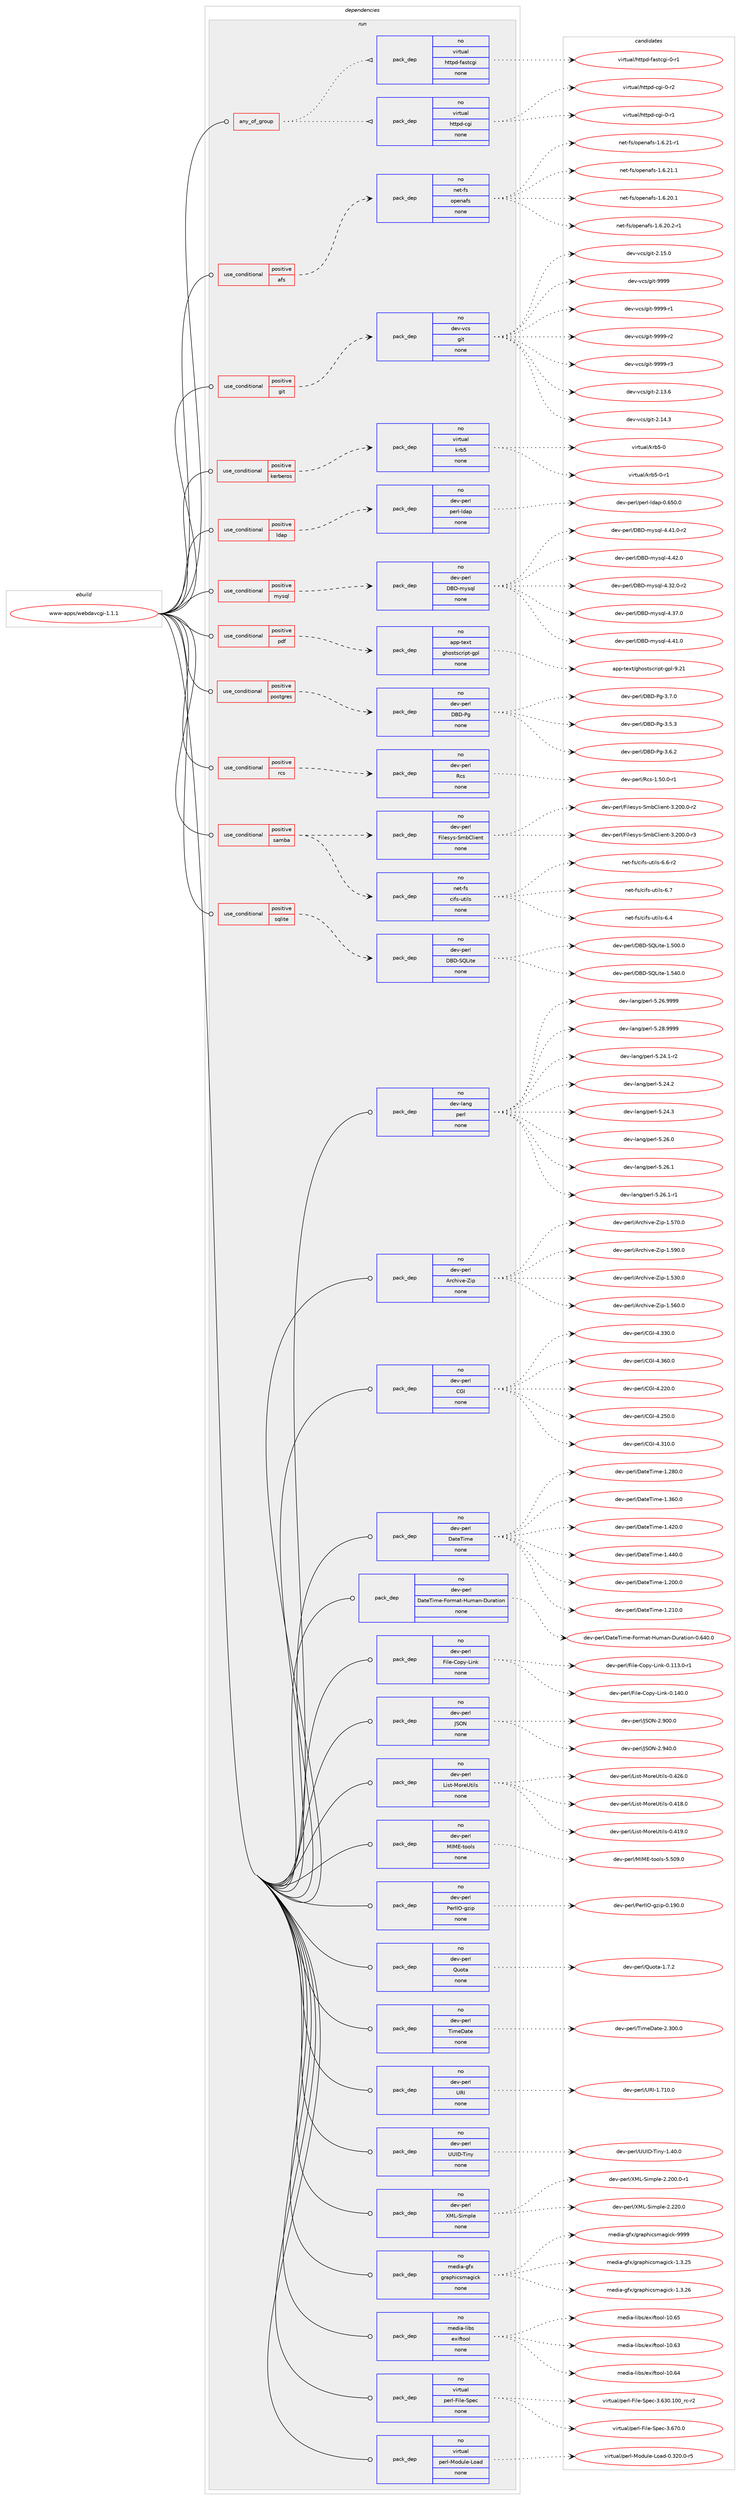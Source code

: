 digraph prolog {

# *************
# Graph options
# *************

newrank=true;
concentrate=true;
compound=true;
graph [rankdir=LR,fontname=Helvetica,fontsize=10,ranksep=1.5];#, ranksep=2.5, nodesep=0.2];
edge  [arrowhead=vee];
node  [fontname=Helvetica,fontsize=10];

# **********
# The ebuild
# **********

subgraph cluster_leftcol {
color=gray;
rank=same;
label=<<i>ebuild</i>>;
id [label="www-apps/webdavcgi-1.1.1", color=red, width=4, href="../www-apps/webdavcgi-1.1.1.svg"];
}

# ****************
# The dependencies
# ****************

subgraph cluster_midcol {
color=gray;
label=<<i>dependencies</i>>;
subgraph cluster_compile {
fillcolor="#eeeeee";
style=filled;
label=<<i>compile</i>>;
}
subgraph cluster_compileandrun {
fillcolor="#eeeeee";
style=filled;
label=<<i>compile and run</i>>;
}
subgraph cluster_run {
fillcolor="#eeeeee";
style=filled;
label=<<i>run</i>>;
subgraph any8869 {
dependency502829 [label=<<TABLE BORDER="0" CELLBORDER="1" CELLSPACING="0" CELLPADDING="4"><TR><TD CELLPADDING="10">any_of_group</TD></TR></TABLE>>, shape=none, color=red];subgraph pack373851 {
dependency502830 [label=<<TABLE BORDER="0" CELLBORDER="1" CELLSPACING="0" CELLPADDING="4" WIDTH="220"><TR><TD ROWSPAN="6" CELLPADDING="30">pack_dep</TD></TR><TR><TD WIDTH="110">no</TD></TR><TR><TD>virtual</TD></TR><TR><TD>httpd-cgi</TD></TR><TR><TD>none</TD></TR><TR><TD></TD></TR></TABLE>>, shape=none, color=blue];
}
dependency502829:e -> dependency502830:w [weight=20,style="dotted",arrowhead="oinv"];
subgraph pack373852 {
dependency502831 [label=<<TABLE BORDER="0" CELLBORDER="1" CELLSPACING="0" CELLPADDING="4" WIDTH="220"><TR><TD ROWSPAN="6" CELLPADDING="30">pack_dep</TD></TR><TR><TD WIDTH="110">no</TD></TR><TR><TD>virtual</TD></TR><TR><TD>httpd-fastcgi</TD></TR><TR><TD>none</TD></TR><TR><TD></TD></TR></TABLE>>, shape=none, color=blue];
}
dependency502829:e -> dependency502831:w [weight=20,style="dotted",arrowhead="oinv"];
}
id:e -> dependency502829:w [weight=20,style="solid",arrowhead="odot"];
subgraph cond119781 {
dependency502832 [label=<<TABLE BORDER="0" CELLBORDER="1" CELLSPACING="0" CELLPADDING="4"><TR><TD ROWSPAN="3" CELLPADDING="10">use_conditional</TD></TR><TR><TD>positive</TD></TR><TR><TD>afs</TD></TR></TABLE>>, shape=none, color=red];
subgraph pack373853 {
dependency502833 [label=<<TABLE BORDER="0" CELLBORDER="1" CELLSPACING="0" CELLPADDING="4" WIDTH="220"><TR><TD ROWSPAN="6" CELLPADDING="30">pack_dep</TD></TR><TR><TD WIDTH="110">no</TD></TR><TR><TD>net-fs</TD></TR><TR><TD>openafs</TD></TR><TR><TD>none</TD></TR><TR><TD></TD></TR></TABLE>>, shape=none, color=blue];
}
dependency502832:e -> dependency502833:w [weight=20,style="dashed",arrowhead="vee"];
}
id:e -> dependency502832:w [weight=20,style="solid",arrowhead="odot"];
subgraph cond119782 {
dependency502834 [label=<<TABLE BORDER="0" CELLBORDER="1" CELLSPACING="0" CELLPADDING="4"><TR><TD ROWSPAN="3" CELLPADDING="10">use_conditional</TD></TR><TR><TD>positive</TD></TR><TR><TD>git</TD></TR></TABLE>>, shape=none, color=red];
subgraph pack373854 {
dependency502835 [label=<<TABLE BORDER="0" CELLBORDER="1" CELLSPACING="0" CELLPADDING="4" WIDTH="220"><TR><TD ROWSPAN="6" CELLPADDING="30">pack_dep</TD></TR><TR><TD WIDTH="110">no</TD></TR><TR><TD>dev-vcs</TD></TR><TR><TD>git</TD></TR><TR><TD>none</TD></TR><TR><TD></TD></TR></TABLE>>, shape=none, color=blue];
}
dependency502834:e -> dependency502835:w [weight=20,style="dashed",arrowhead="vee"];
}
id:e -> dependency502834:w [weight=20,style="solid",arrowhead="odot"];
subgraph cond119783 {
dependency502836 [label=<<TABLE BORDER="0" CELLBORDER="1" CELLSPACING="0" CELLPADDING="4"><TR><TD ROWSPAN="3" CELLPADDING="10">use_conditional</TD></TR><TR><TD>positive</TD></TR><TR><TD>kerberos</TD></TR></TABLE>>, shape=none, color=red];
subgraph pack373855 {
dependency502837 [label=<<TABLE BORDER="0" CELLBORDER="1" CELLSPACING="0" CELLPADDING="4" WIDTH="220"><TR><TD ROWSPAN="6" CELLPADDING="30">pack_dep</TD></TR><TR><TD WIDTH="110">no</TD></TR><TR><TD>virtual</TD></TR><TR><TD>krb5</TD></TR><TR><TD>none</TD></TR><TR><TD></TD></TR></TABLE>>, shape=none, color=blue];
}
dependency502836:e -> dependency502837:w [weight=20,style="dashed",arrowhead="vee"];
}
id:e -> dependency502836:w [weight=20,style="solid",arrowhead="odot"];
subgraph cond119784 {
dependency502838 [label=<<TABLE BORDER="0" CELLBORDER="1" CELLSPACING="0" CELLPADDING="4"><TR><TD ROWSPAN="3" CELLPADDING="10">use_conditional</TD></TR><TR><TD>positive</TD></TR><TR><TD>ldap</TD></TR></TABLE>>, shape=none, color=red];
subgraph pack373856 {
dependency502839 [label=<<TABLE BORDER="0" CELLBORDER="1" CELLSPACING="0" CELLPADDING="4" WIDTH="220"><TR><TD ROWSPAN="6" CELLPADDING="30">pack_dep</TD></TR><TR><TD WIDTH="110">no</TD></TR><TR><TD>dev-perl</TD></TR><TR><TD>perl-ldap</TD></TR><TR><TD>none</TD></TR><TR><TD></TD></TR></TABLE>>, shape=none, color=blue];
}
dependency502838:e -> dependency502839:w [weight=20,style="dashed",arrowhead="vee"];
}
id:e -> dependency502838:w [weight=20,style="solid",arrowhead="odot"];
subgraph cond119785 {
dependency502840 [label=<<TABLE BORDER="0" CELLBORDER="1" CELLSPACING="0" CELLPADDING="4"><TR><TD ROWSPAN="3" CELLPADDING="10">use_conditional</TD></TR><TR><TD>positive</TD></TR><TR><TD>mysql</TD></TR></TABLE>>, shape=none, color=red];
subgraph pack373857 {
dependency502841 [label=<<TABLE BORDER="0" CELLBORDER="1" CELLSPACING="0" CELLPADDING="4" WIDTH="220"><TR><TD ROWSPAN="6" CELLPADDING="30">pack_dep</TD></TR><TR><TD WIDTH="110">no</TD></TR><TR><TD>dev-perl</TD></TR><TR><TD>DBD-mysql</TD></TR><TR><TD>none</TD></TR><TR><TD></TD></TR></TABLE>>, shape=none, color=blue];
}
dependency502840:e -> dependency502841:w [weight=20,style="dashed",arrowhead="vee"];
}
id:e -> dependency502840:w [weight=20,style="solid",arrowhead="odot"];
subgraph cond119786 {
dependency502842 [label=<<TABLE BORDER="0" CELLBORDER="1" CELLSPACING="0" CELLPADDING="4"><TR><TD ROWSPAN="3" CELLPADDING="10">use_conditional</TD></TR><TR><TD>positive</TD></TR><TR><TD>pdf</TD></TR></TABLE>>, shape=none, color=red];
subgraph pack373858 {
dependency502843 [label=<<TABLE BORDER="0" CELLBORDER="1" CELLSPACING="0" CELLPADDING="4" WIDTH="220"><TR><TD ROWSPAN="6" CELLPADDING="30">pack_dep</TD></TR><TR><TD WIDTH="110">no</TD></TR><TR><TD>app-text</TD></TR><TR><TD>ghostscript-gpl</TD></TR><TR><TD>none</TD></TR><TR><TD></TD></TR></TABLE>>, shape=none, color=blue];
}
dependency502842:e -> dependency502843:w [weight=20,style="dashed",arrowhead="vee"];
}
id:e -> dependency502842:w [weight=20,style="solid",arrowhead="odot"];
subgraph cond119787 {
dependency502844 [label=<<TABLE BORDER="0" CELLBORDER="1" CELLSPACING="0" CELLPADDING="4"><TR><TD ROWSPAN="3" CELLPADDING="10">use_conditional</TD></TR><TR><TD>positive</TD></TR><TR><TD>postgres</TD></TR></TABLE>>, shape=none, color=red];
subgraph pack373859 {
dependency502845 [label=<<TABLE BORDER="0" CELLBORDER="1" CELLSPACING="0" CELLPADDING="4" WIDTH="220"><TR><TD ROWSPAN="6" CELLPADDING="30">pack_dep</TD></TR><TR><TD WIDTH="110">no</TD></TR><TR><TD>dev-perl</TD></TR><TR><TD>DBD-Pg</TD></TR><TR><TD>none</TD></TR><TR><TD></TD></TR></TABLE>>, shape=none, color=blue];
}
dependency502844:e -> dependency502845:w [weight=20,style="dashed",arrowhead="vee"];
}
id:e -> dependency502844:w [weight=20,style="solid",arrowhead="odot"];
subgraph cond119788 {
dependency502846 [label=<<TABLE BORDER="0" CELLBORDER="1" CELLSPACING="0" CELLPADDING="4"><TR><TD ROWSPAN="3" CELLPADDING="10">use_conditional</TD></TR><TR><TD>positive</TD></TR><TR><TD>rcs</TD></TR></TABLE>>, shape=none, color=red];
subgraph pack373860 {
dependency502847 [label=<<TABLE BORDER="0" CELLBORDER="1" CELLSPACING="0" CELLPADDING="4" WIDTH="220"><TR><TD ROWSPAN="6" CELLPADDING="30">pack_dep</TD></TR><TR><TD WIDTH="110">no</TD></TR><TR><TD>dev-perl</TD></TR><TR><TD>Rcs</TD></TR><TR><TD>none</TD></TR><TR><TD></TD></TR></TABLE>>, shape=none, color=blue];
}
dependency502846:e -> dependency502847:w [weight=20,style="dashed",arrowhead="vee"];
}
id:e -> dependency502846:w [weight=20,style="solid",arrowhead="odot"];
subgraph cond119789 {
dependency502848 [label=<<TABLE BORDER="0" CELLBORDER="1" CELLSPACING="0" CELLPADDING="4"><TR><TD ROWSPAN="3" CELLPADDING="10">use_conditional</TD></TR><TR><TD>positive</TD></TR><TR><TD>samba</TD></TR></TABLE>>, shape=none, color=red];
subgraph pack373861 {
dependency502849 [label=<<TABLE BORDER="0" CELLBORDER="1" CELLSPACING="0" CELLPADDING="4" WIDTH="220"><TR><TD ROWSPAN="6" CELLPADDING="30">pack_dep</TD></TR><TR><TD WIDTH="110">no</TD></TR><TR><TD>net-fs</TD></TR><TR><TD>cifs-utils</TD></TR><TR><TD>none</TD></TR><TR><TD></TD></TR></TABLE>>, shape=none, color=blue];
}
dependency502848:e -> dependency502849:w [weight=20,style="dashed",arrowhead="vee"];
subgraph pack373862 {
dependency502850 [label=<<TABLE BORDER="0" CELLBORDER="1" CELLSPACING="0" CELLPADDING="4" WIDTH="220"><TR><TD ROWSPAN="6" CELLPADDING="30">pack_dep</TD></TR><TR><TD WIDTH="110">no</TD></TR><TR><TD>dev-perl</TD></TR><TR><TD>Filesys-SmbClient</TD></TR><TR><TD>none</TD></TR><TR><TD></TD></TR></TABLE>>, shape=none, color=blue];
}
dependency502848:e -> dependency502850:w [weight=20,style="dashed",arrowhead="vee"];
}
id:e -> dependency502848:w [weight=20,style="solid",arrowhead="odot"];
subgraph cond119790 {
dependency502851 [label=<<TABLE BORDER="0" CELLBORDER="1" CELLSPACING="0" CELLPADDING="4"><TR><TD ROWSPAN="3" CELLPADDING="10">use_conditional</TD></TR><TR><TD>positive</TD></TR><TR><TD>sqlite</TD></TR></TABLE>>, shape=none, color=red];
subgraph pack373863 {
dependency502852 [label=<<TABLE BORDER="0" CELLBORDER="1" CELLSPACING="0" CELLPADDING="4" WIDTH="220"><TR><TD ROWSPAN="6" CELLPADDING="30">pack_dep</TD></TR><TR><TD WIDTH="110">no</TD></TR><TR><TD>dev-perl</TD></TR><TR><TD>DBD-SQLite</TD></TR><TR><TD>none</TD></TR><TR><TD></TD></TR></TABLE>>, shape=none, color=blue];
}
dependency502851:e -> dependency502852:w [weight=20,style="dashed",arrowhead="vee"];
}
id:e -> dependency502851:w [weight=20,style="solid",arrowhead="odot"];
subgraph pack373864 {
dependency502853 [label=<<TABLE BORDER="0" CELLBORDER="1" CELLSPACING="0" CELLPADDING="4" WIDTH="220"><TR><TD ROWSPAN="6" CELLPADDING="30">pack_dep</TD></TR><TR><TD WIDTH="110">no</TD></TR><TR><TD>dev-lang</TD></TR><TR><TD>perl</TD></TR><TR><TD>none</TD></TR><TR><TD></TD></TR></TABLE>>, shape=none, color=blue];
}
id:e -> dependency502853:w [weight=20,style="solid",arrowhead="odot"];
subgraph pack373865 {
dependency502854 [label=<<TABLE BORDER="0" CELLBORDER="1" CELLSPACING="0" CELLPADDING="4" WIDTH="220"><TR><TD ROWSPAN="6" CELLPADDING="30">pack_dep</TD></TR><TR><TD WIDTH="110">no</TD></TR><TR><TD>dev-perl</TD></TR><TR><TD>Archive-Zip</TD></TR><TR><TD>none</TD></TR><TR><TD></TD></TR></TABLE>>, shape=none, color=blue];
}
id:e -> dependency502854:w [weight=20,style="solid",arrowhead="odot"];
subgraph pack373866 {
dependency502855 [label=<<TABLE BORDER="0" CELLBORDER="1" CELLSPACING="0" CELLPADDING="4" WIDTH="220"><TR><TD ROWSPAN="6" CELLPADDING="30">pack_dep</TD></TR><TR><TD WIDTH="110">no</TD></TR><TR><TD>dev-perl</TD></TR><TR><TD>CGI</TD></TR><TR><TD>none</TD></TR><TR><TD></TD></TR></TABLE>>, shape=none, color=blue];
}
id:e -> dependency502855:w [weight=20,style="solid",arrowhead="odot"];
subgraph pack373867 {
dependency502856 [label=<<TABLE BORDER="0" CELLBORDER="1" CELLSPACING="0" CELLPADDING="4" WIDTH="220"><TR><TD ROWSPAN="6" CELLPADDING="30">pack_dep</TD></TR><TR><TD WIDTH="110">no</TD></TR><TR><TD>dev-perl</TD></TR><TR><TD>DateTime</TD></TR><TR><TD>none</TD></TR><TR><TD></TD></TR></TABLE>>, shape=none, color=blue];
}
id:e -> dependency502856:w [weight=20,style="solid",arrowhead="odot"];
subgraph pack373868 {
dependency502857 [label=<<TABLE BORDER="0" CELLBORDER="1" CELLSPACING="0" CELLPADDING="4" WIDTH="220"><TR><TD ROWSPAN="6" CELLPADDING="30">pack_dep</TD></TR><TR><TD WIDTH="110">no</TD></TR><TR><TD>dev-perl</TD></TR><TR><TD>DateTime-Format-Human-Duration</TD></TR><TR><TD>none</TD></TR><TR><TD></TD></TR></TABLE>>, shape=none, color=blue];
}
id:e -> dependency502857:w [weight=20,style="solid",arrowhead="odot"];
subgraph pack373869 {
dependency502858 [label=<<TABLE BORDER="0" CELLBORDER="1" CELLSPACING="0" CELLPADDING="4" WIDTH="220"><TR><TD ROWSPAN="6" CELLPADDING="30">pack_dep</TD></TR><TR><TD WIDTH="110">no</TD></TR><TR><TD>dev-perl</TD></TR><TR><TD>File-Copy-Link</TD></TR><TR><TD>none</TD></TR><TR><TD></TD></TR></TABLE>>, shape=none, color=blue];
}
id:e -> dependency502858:w [weight=20,style="solid",arrowhead="odot"];
subgraph pack373870 {
dependency502859 [label=<<TABLE BORDER="0" CELLBORDER="1" CELLSPACING="0" CELLPADDING="4" WIDTH="220"><TR><TD ROWSPAN="6" CELLPADDING="30">pack_dep</TD></TR><TR><TD WIDTH="110">no</TD></TR><TR><TD>dev-perl</TD></TR><TR><TD>JSON</TD></TR><TR><TD>none</TD></TR><TR><TD></TD></TR></TABLE>>, shape=none, color=blue];
}
id:e -> dependency502859:w [weight=20,style="solid",arrowhead="odot"];
subgraph pack373871 {
dependency502860 [label=<<TABLE BORDER="0" CELLBORDER="1" CELLSPACING="0" CELLPADDING="4" WIDTH="220"><TR><TD ROWSPAN="6" CELLPADDING="30">pack_dep</TD></TR><TR><TD WIDTH="110">no</TD></TR><TR><TD>dev-perl</TD></TR><TR><TD>List-MoreUtils</TD></TR><TR><TD>none</TD></TR><TR><TD></TD></TR></TABLE>>, shape=none, color=blue];
}
id:e -> dependency502860:w [weight=20,style="solid",arrowhead="odot"];
subgraph pack373872 {
dependency502861 [label=<<TABLE BORDER="0" CELLBORDER="1" CELLSPACING="0" CELLPADDING="4" WIDTH="220"><TR><TD ROWSPAN="6" CELLPADDING="30">pack_dep</TD></TR><TR><TD WIDTH="110">no</TD></TR><TR><TD>dev-perl</TD></TR><TR><TD>MIME-tools</TD></TR><TR><TD>none</TD></TR><TR><TD></TD></TR></TABLE>>, shape=none, color=blue];
}
id:e -> dependency502861:w [weight=20,style="solid",arrowhead="odot"];
subgraph pack373873 {
dependency502862 [label=<<TABLE BORDER="0" CELLBORDER="1" CELLSPACING="0" CELLPADDING="4" WIDTH="220"><TR><TD ROWSPAN="6" CELLPADDING="30">pack_dep</TD></TR><TR><TD WIDTH="110">no</TD></TR><TR><TD>dev-perl</TD></TR><TR><TD>PerlIO-gzip</TD></TR><TR><TD>none</TD></TR><TR><TD></TD></TR></TABLE>>, shape=none, color=blue];
}
id:e -> dependency502862:w [weight=20,style="solid",arrowhead="odot"];
subgraph pack373874 {
dependency502863 [label=<<TABLE BORDER="0" CELLBORDER="1" CELLSPACING="0" CELLPADDING="4" WIDTH="220"><TR><TD ROWSPAN="6" CELLPADDING="30">pack_dep</TD></TR><TR><TD WIDTH="110">no</TD></TR><TR><TD>dev-perl</TD></TR><TR><TD>Quota</TD></TR><TR><TD>none</TD></TR><TR><TD></TD></TR></TABLE>>, shape=none, color=blue];
}
id:e -> dependency502863:w [weight=20,style="solid",arrowhead="odot"];
subgraph pack373875 {
dependency502864 [label=<<TABLE BORDER="0" CELLBORDER="1" CELLSPACING="0" CELLPADDING="4" WIDTH="220"><TR><TD ROWSPAN="6" CELLPADDING="30">pack_dep</TD></TR><TR><TD WIDTH="110">no</TD></TR><TR><TD>dev-perl</TD></TR><TR><TD>TimeDate</TD></TR><TR><TD>none</TD></TR><TR><TD></TD></TR></TABLE>>, shape=none, color=blue];
}
id:e -> dependency502864:w [weight=20,style="solid",arrowhead="odot"];
subgraph pack373876 {
dependency502865 [label=<<TABLE BORDER="0" CELLBORDER="1" CELLSPACING="0" CELLPADDING="4" WIDTH="220"><TR><TD ROWSPAN="6" CELLPADDING="30">pack_dep</TD></TR><TR><TD WIDTH="110">no</TD></TR><TR><TD>dev-perl</TD></TR><TR><TD>URI</TD></TR><TR><TD>none</TD></TR><TR><TD></TD></TR></TABLE>>, shape=none, color=blue];
}
id:e -> dependency502865:w [weight=20,style="solid",arrowhead="odot"];
subgraph pack373877 {
dependency502866 [label=<<TABLE BORDER="0" CELLBORDER="1" CELLSPACING="0" CELLPADDING="4" WIDTH="220"><TR><TD ROWSPAN="6" CELLPADDING="30">pack_dep</TD></TR><TR><TD WIDTH="110">no</TD></TR><TR><TD>dev-perl</TD></TR><TR><TD>UUID-Tiny</TD></TR><TR><TD>none</TD></TR><TR><TD></TD></TR></TABLE>>, shape=none, color=blue];
}
id:e -> dependency502866:w [weight=20,style="solid",arrowhead="odot"];
subgraph pack373878 {
dependency502867 [label=<<TABLE BORDER="0" CELLBORDER="1" CELLSPACING="0" CELLPADDING="4" WIDTH="220"><TR><TD ROWSPAN="6" CELLPADDING="30">pack_dep</TD></TR><TR><TD WIDTH="110">no</TD></TR><TR><TD>dev-perl</TD></TR><TR><TD>XML-Simple</TD></TR><TR><TD>none</TD></TR><TR><TD></TD></TR></TABLE>>, shape=none, color=blue];
}
id:e -> dependency502867:w [weight=20,style="solid",arrowhead="odot"];
subgraph pack373879 {
dependency502868 [label=<<TABLE BORDER="0" CELLBORDER="1" CELLSPACING="0" CELLPADDING="4" WIDTH="220"><TR><TD ROWSPAN="6" CELLPADDING="30">pack_dep</TD></TR><TR><TD WIDTH="110">no</TD></TR><TR><TD>media-gfx</TD></TR><TR><TD>graphicsmagick</TD></TR><TR><TD>none</TD></TR><TR><TD></TD></TR></TABLE>>, shape=none, color=blue];
}
id:e -> dependency502868:w [weight=20,style="solid",arrowhead="odot"];
subgraph pack373880 {
dependency502869 [label=<<TABLE BORDER="0" CELLBORDER="1" CELLSPACING="0" CELLPADDING="4" WIDTH="220"><TR><TD ROWSPAN="6" CELLPADDING="30">pack_dep</TD></TR><TR><TD WIDTH="110">no</TD></TR><TR><TD>media-libs</TD></TR><TR><TD>exiftool</TD></TR><TR><TD>none</TD></TR><TR><TD></TD></TR></TABLE>>, shape=none, color=blue];
}
id:e -> dependency502869:w [weight=20,style="solid",arrowhead="odot"];
subgraph pack373881 {
dependency502870 [label=<<TABLE BORDER="0" CELLBORDER="1" CELLSPACING="0" CELLPADDING="4" WIDTH="220"><TR><TD ROWSPAN="6" CELLPADDING="30">pack_dep</TD></TR><TR><TD WIDTH="110">no</TD></TR><TR><TD>virtual</TD></TR><TR><TD>perl-File-Spec</TD></TR><TR><TD>none</TD></TR><TR><TD></TD></TR></TABLE>>, shape=none, color=blue];
}
id:e -> dependency502870:w [weight=20,style="solid",arrowhead="odot"];
subgraph pack373882 {
dependency502871 [label=<<TABLE BORDER="0" CELLBORDER="1" CELLSPACING="0" CELLPADDING="4" WIDTH="220"><TR><TD ROWSPAN="6" CELLPADDING="30">pack_dep</TD></TR><TR><TD WIDTH="110">no</TD></TR><TR><TD>virtual</TD></TR><TR><TD>perl-Module-Load</TD></TR><TR><TD>none</TD></TR><TR><TD></TD></TR></TABLE>>, shape=none, color=blue];
}
id:e -> dependency502871:w [weight=20,style="solid",arrowhead="odot"];
}
}

# **************
# The candidates
# **************

subgraph cluster_choices {
rank=same;
color=gray;
label=<<i>candidates</i>>;

subgraph choice373851 {
color=black;
nodesep=1;
choice1181051141161179710847104116116112100459910310545484511449 [label="virtual/httpd-cgi-0-r1", color=red, width=4,href="../virtual/httpd-cgi-0-r1.svg"];
choice1181051141161179710847104116116112100459910310545484511450 [label="virtual/httpd-cgi-0-r2", color=red, width=4,href="../virtual/httpd-cgi-0-r2.svg"];
dependency502830:e -> choice1181051141161179710847104116116112100459910310545484511449:w [style=dotted,weight="100"];
dependency502830:e -> choice1181051141161179710847104116116112100459910310545484511450:w [style=dotted,weight="100"];
}
subgraph choice373852 {
color=black;
nodesep=1;
choice118105114116117971084710411611611210045102971151169910310545484511449 [label="virtual/httpd-fastcgi-0-r1", color=red, width=4,href="../virtual/httpd-fastcgi-0-r1.svg"];
dependency502831:e -> choice118105114116117971084710411611611210045102971151169910310545484511449:w [style=dotted,weight="100"];
}
subgraph choice373853 {
color=black;
nodesep=1;
choice110101116451021154711111210111097102115454946544650484649 [label="net-fs/openafs-1.6.20.1", color=red, width=4,href="../net-fs/openafs-1.6.20.1.svg"];
choice1101011164510211547111112101110971021154549465446504846504511449 [label="net-fs/openafs-1.6.20.2-r1", color=red, width=4,href="../net-fs/openafs-1.6.20.2-r1.svg"];
choice110101116451021154711111210111097102115454946544650494511449 [label="net-fs/openafs-1.6.21-r1", color=red, width=4,href="../net-fs/openafs-1.6.21-r1.svg"];
choice110101116451021154711111210111097102115454946544650494649 [label="net-fs/openafs-1.6.21.1", color=red, width=4,href="../net-fs/openafs-1.6.21.1.svg"];
dependency502833:e -> choice110101116451021154711111210111097102115454946544650484649:w [style=dotted,weight="100"];
dependency502833:e -> choice1101011164510211547111112101110971021154549465446504846504511449:w [style=dotted,weight="100"];
dependency502833:e -> choice110101116451021154711111210111097102115454946544650494511449:w [style=dotted,weight="100"];
dependency502833:e -> choice110101116451021154711111210111097102115454946544650494649:w [style=dotted,weight="100"];
}
subgraph choice373854 {
color=black;
nodesep=1;
choice10010111845118991154710310511645504649514654 [label="dev-vcs/git-2.13.6", color=red, width=4,href="../dev-vcs/git-2.13.6.svg"];
choice10010111845118991154710310511645504649524651 [label="dev-vcs/git-2.14.3", color=red, width=4,href="../dev-vcs/git-2.14.3.svg"];
choice10010111845118991154710310511645504649534648 [label="dev-vcs/git-2.15.0", color=red, width=4,href="../dev-vcs/git-2.15.0.svg"];
choice1001011184511899115471031051164557575757 [label="dev-vcs/git-9999", color=red, width=4,href="../dev-vcs/git-9999.svg"];
choice10010111845118991154710310511645575757574511449 [label="dev-vcs/git-9999-r1", color=red, width=4,href="../dev-vcs/git-9999-r1.svg"];
choice10010111845118991154710310511645575757574511450 [label="dev-vcs/git-9999-r2", color=red, width=4,href="../dev-vcs/git-9999-r2.svg"];
choice10010111845118991154710310511645575757574511451 [label="dev-vcs/git-9999-r3", color=red, width=4,href="../dev-vcs/git-9999-r3.svg"];
dependency502835:e -> choice10010111845118991154710310511645504649514654:w [style=dotted,weight="100"];
dependency502835:e -> choice10010111845118991154710310511645504649524651:w [style=dotted,weight="100"];
dependency502835:e -> choice10010111845118991154710310511645504649534648:w [style=dotted,weight="100"];
dependency502835:e -> choice1001011184511899115471031051164557575757:w [style=dotted,weight="100"];
dependency502835:e -> choice10010111845118991154710310511645575757574511449:w [style=dotted,weight="100"];
dependency502835:e -> choice10010111845118991154710310511645575757574511450:w [style=dotted,weight="100"];
dependency502835:e -> choice10010111845118991154710310511645575757574511451:w [style=dotted,weight="100"];
}
subgraph choice373855 {
color=black;
nodesep=1;
choice118105114116117971084710711498534548 [label="virtual/krb5-0", color=red, width=4,href="../virtual/krb5-0.svg"];
choice1181051141161179710847107114985345484511449 [label="virtual/krb5-0-r1", color=red, width=4,href="../virtual/krb5-0-r1.svg"];
dependency502837:e -> choice118105114116117971084710711498534548:w [style=dotted,weight="100"];
dependency502837:e -> choice1181051141161179710847107114985345484511449:w [style=dotted,weight="100"];
}
subgraph choice373856 {
color=black;
nodesep=1;
choice100101118451121011141084711210111410845108100971124548465453484648 [label="dev-perl/perl-ldap-0.650.0", color=red, width=4,href="../dev-perl/perl-ldap-0.650.0.svg"];
dependency502839:e -> choice100101118451121011141084711210111410845108100971124548465453484648:w [style=dotted,weight="100"];
}
subgraph choice373857 {
color=black;
nodesep=1;
choice100101118451121011141084768666845109121115113108455246515046484511450 [label="dev-perl/DBD-mysql-4.32.0-r2", color=red, width=4,href="../dev-perl/DBD-mysql-4.32.0-r2.svg"];
choice10010111845112101114108476866684510912111511310845524651554648 [label="dev-perl/DBD-mysql-4.37.0", color=red, width=4,href="../dev-perl/DBD-mysql-4.37.0.svg"];
choice10010111845112101114108476866684510912111511310845524652494648 [label="dev-perl/DBD-mysql-4.41.0", color=red, width=4,href="../dev-perl/DBD-mysql-4.41.0.svg"];
choice100101118451121011141084768666845109121115113108455246524946484511450 [label="dev-perl/DBD-mysql-4.41.0-r2", color=red, width=4,href="../dev-perl/DBD-mysql-4.41.0-r2.svg"];
choice10010111845112101114108476866684510912111511310845524652504648 [label="dev-perl/DBD-mysql-4.42.0", color=red, width=4,href="../dev-perl/DBD-mysql-4.42.0.svg"];
dependency502841:e -> choice100101118451121011141084768666845109121115113108455246515046484511450:w [style=dotted,weight="100"];
dependency502841:e -> choice10010111845112101114108476866684510912111511310845524651554648:w [style=dotted,weight="100"];
dependency502841:e -> choice10010111845112101114108476866684510912111511310845524652494648:w [style=dotted,weight="100"];
dependency502841:e -> choice100101118451121011141084768666845109121115113108455246524946484511450:w [style=dotted,weight="100"];
dependency502841:e -> choice10010111845112101114108476866684510912111511310845524652504648:w [style=dotted,weight="100"];
}
subgraph choice373858 {
color=black;
nodesep=1;
choice97112112451161011201164710310411111511611599114105112116451031121084557465049 [label="app-text/ghostscript-gpl-9.21", color=red, width=4,href="../app-text/ghostscript-gpl-9.21.svg"];
dependency502843:e -> choice97112112451161011201164710310411111511611599114105112116451031121084557465049:w [style=dotted,weight="100"];
}
subgraph choice373859 {
color=black;
nodesep=1;
choice10010111845112101114108476866684580103455146534651 [label="dev-perl/DBD-Pg-3.5.3", color=red, width=4,href="../dev-perl/DBD-Pg-3.5.3.svg"];
choice10010111845112101114108476866684580103455146544650 [label="dev-perl/DBD-Pg-3.6.2", color=red, width=4,href="../dev-perl/DBD-Pg-3.6.2.svg"];
choice10010111845112101114108476866684580103455146554648 [label="dev-perl/DBD-Pg-3.7.0", color=red, width=4,href="../dev-perl/DBD-Pg-3.7.0.svg"];
dependency502845:e -> choice10010111845112101114108476866684580103455146534651:w [style=dotted,weight="100"];
dependency502845:e -> choice10010111845112101114108476866684580103455146544650:w [style=dotted,weight="100"];
dependency502845:e -> choice10010111845112101114108476866684580103455146554648:w [style=dotted,weight="100"];
}
subgraph choice373860 {
color=black;
nodesep=1;
choice10010111845112101114108478299115454946534846484511449 [label="dev-perl/Rcs-1.50.0-r1", color=red, width=4,href="../dev-perl/Rcs-1.50.0-r1.svg"];
dependency502847:e -> choice10010111845112101114108478299115454946534846484511449:w [style=dotted,weight="100"];
}
subgraph choice373861 {
color=black;
nodesep=1;
choice1101011164510211547991051021154511711610510811545544652 [label="net-fs/cifs-utils-6.4", color=red, width=4,href="../net-fs/cifs-utils-6.4.svg"];
choice11010111645102115479910510211545117116105108115455446544511450 [label="net-fs/cifs-utils-6.6-r2", color=red, width=4,href="../net-fs/cifs-utils-6.6-r2.svg"];
choice1101011164510211547991051021154511711610510811545544655 [label="net-fs/cifs-utils-6.7", color=red, width=4,href="../net-fs/cifs-utils-6.7.svg"];
dependency502849:e -> choice1101011164510211547991051021154511711610510811545544652:w [style=dotted,weight="100"];
dependency502849:e -> choice11010111645102115479910510211545117116105108115455446544511450:w [style=dotted,weight="100"];
dependency502849:e -> choice1101011164510211547991051021154511711610510811545544655:w [style=dotted,weight="100"];
}
subgraph choice373862 {
color=black;
nodesep=1;
choice1001011184511210111410847701051081011151211154583109986710810510111011645514650484846484511450 [label="dev-perl/Filesys-SmbClient-3.200.0-r2", color=red, width=4,href="../dev-perl/Filesys-SmbClient-3.200.0-r2.svg"];
choice1001011184511210111410847701051081011151211154583109986710810510111011645514650484846484511451 [label="dev-perl/Filesys-SmbClient-3.200.0-r3", color=red, width=4,href="../dev-perl/Filesys-SmbClient-3.200.0-r3.svg"];
dependency502850:e -> choice1001011184511210111410847701051081011151211154583109986710810510111011645514650484846484511450:w [style=dotted,weight="100"];
dependency502850:e -> choice1001011184511210111410847701051081011151211154583109986710810510111011645514650484846484511451:w [style=dotted,weight="100"];
}
subgraph choice373863 {
color=black;
nodesep=1;
choice1001011184511210111410847686668458381761051161014549465348484648 [label="dev-perl/DBD-SQLite-1.500.0", color=red, width=4,href="../dev-perl/DBD-SQLite-1.500.0.svg"];
choice1001011184511210111410847686668458381761051161014549465352484648 [label="dev-perl/DBD-SQLite-1.540.0", color=red, width=4,href="../dev-perl/DBD-SQLite-1.540.0.svg"];
dependency502852:e -> choice1001011184511210111410847686668458381761051161014549465348484648:w [style=dotted,weight="100"];
dependency502852:e -> choice1001011184511210111410847686668458381761051161014549465352484648:w [style=dotted,weight="100"];
}
subgraph choice373864 {
color=black;
nodesep=1;
choice100101118451089711010347112101114108455346505246494511450 [label="dev-lang/perl-5.24.1-r2", color=red, width=4,href="../dev-lang/perl-5.24.1-r2.svg"];
choice10010111845108971101034711210111410845534650524650 [label="dev-lang/perl-5.24.2", color=red, width=4,href="../dev-lang/perl-5.24.2.svg"];
choice10010111845108971101034711210111410845534650524651 [label="dev-lang/perl-5.24.3", color=red, width=4,href="../dev-lang/perl-5.24.3.svg"];
choice10010111845108971101034711210111410845534650544648 [label="dev-lang/perl-5.26.0", color=red, width=4,href="../dev-lang/perl-5.26.0.svg"];
choice10010111845108971101034711210111410845534650544649 [label="dev-lang/perl-5.26.1", color=red, width=4,href="../dev-lang/perl-5.26.1.svg"];
choice100101118451089711010347112101114108455346505446494511449 [label="dev-lang/perl-5.26.1-r1", color=red, width=4,href="../dev-lang/perl-5.26.1-r1.svg"];
choice10010111845108971101034711210111410845534650544657575757 [label="dev-lang/perl-5.26.9999", color=red, width=4,href="../dev-lang/perl-5.26.9999.svg"];
choice10010111845108971101034711210111410845534650564657575757 [label="dev-lang/perl-5.28.9999", color=red, width=4,href="../dev-lang/perl-5.28.9999.svg"];
dependency502853:e -> choice100101118451089711010347112101114108455346505246494511450:w [style=dotted,weight="100"];
dependency502853:e -> choice10010111845108971101034711210111410845534650524650:w [style=dotted,weight="100"];
dependency502853:e -> choice10010111845108971101034711210111410845534650524651:w [style=dotted,weight="100"];
dependency502853:e -> choice10010111845108971101034711210111410845534650544648:w [style=dotted,weight="100"];
dependency502853:e -> choice10010111845108971101034711210111410845534650544649:w [style=dotted,weight="100"];
dependency502853:e -> choice100101118451089711010347112101114108455346505446494511449:w [style=dotted,weight="100"];
dependency502853:e -> choice10010111845108971101034711210111410845534650544657575757:w [style=dotted,weight="100"];
dependency502853:e -> choice10010111845108971101034711210111410845534650564657575757:w [style=dotted,weight="100"];
}
subgraph choice373865 {
color=black;
nodesep=1;
choice1001011184511210111410847651149910410511810145901051124549465351484648 [label="dev-perl/Archive-Zip-1.530.0", color=red, width=4,href="../dev-perl/Archive-Zip-1.530.0.svg"];
choice1001011184511210111410847651149910410511810145901051124549465354484648 [label="dev-perl/Archive-Zip-1.560.0", color=red, width=4,href="../dev-perl/Archive-Zip-1.560.0.svg"];
choice1001011184511210111410847651149910410511810145901051124549465355484648 [label="dev-perl/Archive-Zip-1.570.0", color=red, width=4,href="../dev-perl/Archive-Zip-1.570.0.svg"];
choice1001011184511210111410847651149910410511810145901051124549465357484648 [label="dev-perl/Archive-Zip-1.590.0", color=red, width=4,href="../dev-perl/Archive-Zip-1.590.0.svg"];
dependency502854:e -> choice1001011184511210111410847651149910410511810145901051124549465351484648:w [style=dotted,weight="100"];
dependency502854:e -> choice1001011184511210111410847651149910410511810145901051124549465354484648:w [style=dotted,weight="100"];
dependency502854:e -> choice1001011184511210111410847651149910410511810145901051124549465355484648:w [style=dotted,weight="100"];
dependency502854:e -> choice1001011184511210111410847651149910410511810145901051124549465357484648:w [style=dotted,weight="100"];
}
subgraph choice373866 {
color=black;
nodesep=1;
choice10010111845112101114108476771734552465050484648 [label="dev-perl/CGI-4.220.0", color=red, width=4,href="../dev-perl/CGI-4.220.0.svg"];
choice10010111845112101114108476771734552465053484648 [label="dev-perl/CGI-4.250.0", color=red, width=4,href="../dev-perl/CGI-4.250.0.svg"];
choice10010111845112101114108476771734552465149484648 [label="dev-perl/CGI-4.310.0", color=red, width=4,href="../dev-perl/CGI-4.310.0.svg"];
choice10010111845112101114108476771734552465151484648 [label="dev-perl/CGI-4.330.0", color=red, width=4,href="../dev-perl/CGI-4.330.0.svg"];
choice10010111845112101114108476771734552465154484648 [label="dev-perl/CGI-4.360.0", color=red, width=4,href="../dev-perl/CGI-4.360.0.svg"];
dependency502855:e -> choice10010111845112101114108476771734552465050484648:w [style=dotted,weight="100"];
dependency502855:e -> choice10010111845112101114108476771734552465053484648:w [style=dotted,weight="100"];
dependency502855:e -> choice10010111845112101114108476771734552465149484648:w [style=dotted,weight="100"];
dependency502855:e -> choice10010111845112101114108476771734552465151484648:w [style=dotted,weight="100"];
dependency502855:e -> choice10010111845112101114108476771734552465154484648:w [style=dotted,weight="100"];
}
subgraph choice373867 {
color=black;
nodesep=1;
choice10010111845112101114108476897116101841051091014549465048484648 [label="dev-perl/DateTime-1.200.0", color=red, width=4,href="../dev-perl/DateTime-1.200.0.svg"];
choice10010111845112101114108476897116101841051091014549465049484648 [label="dev-perl/DateTime-1.210.0", color=red, width=4,href="../dev-perl/DateTime-1.210.0.svg"];
choice10010111845112101114108476897116101841051091014549465056484648 [label="dev-perl/DateTime-1.280.0", color=red, width=4,href="../dev-perl/DateTime-1.280.0.svg"];
choice10010111845112101114108476897116101841051091014549465154484648 [label="dev-perl/DateTime-1.360.0", color=red, width=4,href="../dev-perl/DateTime-1.360.0.svg"];
choice10010111845112101114108476897116101841051091014549465250484648 [label="dev-perl/DateTime-1.420.0", color=red, width=4,href="../dev-perl/DateTime-1.420.0.svg"];
choice10010111845112101114108476897116101841051091014549465252484648 [label="dev-perl/DateTime-1.440.0", color=red, width=4,href="../dev-perl/DateTime-1.440.0.svg"];
dependency502856:e -> choice10010111845112101114108476897116101841051091014549465048484648:w [style=dotted,weight="100"];
dependency502856:e -> choice10010111845112101114108476897116101841051091014549465049484648:w [style=dotted,weight="100"];
dependency502856:e -> choice10010111845112101114108476897116101841051091014549465056484648:w [style=dotted,weight="100"];
dependency502856:e -> choice10010111845112101114108476897116101841051091014549465154484648:w [style=dotted,weight="100"];
dependency502856:e -> choice10010111845112101114108476897116101841051091014549465250484648:w [style=dotted,weight="100"];
dependency502856:e -> choice10010111845112101114108476897116101841051091014549465252484648:w [style=dotted,weight="100"];
}
subgraph choice373868 {
color=black;
nodesep=1;
choice10010111845112101114108476897116101841051091014570111114109971164572117109971104568117114971161051111104548465452484648 [label="dev-perl/DateTime-Format-Human-Duration-0.640.0", color=red, width=4,href="../dev-perl/DateTime-Format-Human-Duration-0.640.0.svg"];
dependency502857:e -> choice10010111845112101114108476897116101841051091014570111114109971164572117109971104568117114971161051111104548465452484648:w [style=dotted,weight="100"];
}
subgraph choice373869 {
color=black;
nodesep=1;
choice1001011184511210111410847701051081014567111112121457610511010745484649495146484511449 [label="dev-perl/File-Copy-Link-0.113.0-r1", color=red, width=4,href="../dev-perl/File-Copy-Link-0.113.0-r1.svg"];
choice100101118451121011141084770105108101456711111212145761051101074548464952484648 [label="dev-perl/File-Copy-Link-0.140.0", color=red, width=4,href="../dev-perl/File-Copy-Link-0.140.0.svg"];
dependency502858:e -> choice1001011184511210111410847701051081014567111112121457610511010745484649495146484511449:w [style=dotted,weight="100"];
dependency502858:e -> choice100101118451121011141084770105108101456711111212145761051101074548464952484648:w [style=dotted,weight="100"];
}
subgraph choice373870 {
color=black;
nodesep=1;
choice1001011184511210111410847748379784550465748484648 [label="dev-perl/JSON-2.900.0", color=red, width=4,href="../dev-perl/JSON-2.900.0.svg"];
choice1001011184511210111410847748379784550465752484648 [label="dev-perl/JSON-2.940.0", color=red, width=4,href="../dev-perl/JSON-2.940.0.svg"];
dependency502859:e -> choice1001011184511210111410847748379784550465748484648:w [style=dotted,weight="100"];
dependency502859:e -> choice1001011184511210111410847748379784550465752484648:w [style=dotted,weight="100"];
}
subgraph choice373871 {
color=black;
nodesep=1;
choice1001011184511210111410847761051151164577111114101851161051081154548465249564648 [label="dev-perl/List-MoreUtils-0.418.0", color=red, width=4,href="../dev-perl/List-MoreUtils-0.418.0.svg"];
choice1001011184511210111410847761051151164577111114101851161051081154548465249574648 [label="dev-perl/List-MoreUtils-0.419.0", color=red, width=4,href="../dev-perl/List-MoreUtils-0.419.0.svg"];
choice1001011184511210111410847761051151164577111114101851161051081154548465250544648 [label="dev-perl/List-MoreUtils-0.426.0", color=red, width=4,href="../dev-perl/List-MoreUtils-0.426.0.svg"];
dependency502860:e -> choice1001011184511210111410847761051151164577111114101851161051081154548465249564648:w [style=dotted,weight="100"];
dependency502860:e -> choice1001011184511210111410847761051151164577111114101851161051081154548465249574648:w [style=dotted,weight="100"];
dependency502860:e -> choice1001011184511210111410847761051151164577111114101851161051081154548465250544648:w [style=dotted,weight="100"];
}
subgraph choice373872 {
color=black;
nodesep=1;
choice100101118451121011141084777737769451161111111081154553465348574648 [label="dev-perl/MIME-tools-5.509.0", color=red, width=4,href="../dev-perl/MIME-tools-5.509.0.svg"];
dependency502861:e -> choice100101118451121011141084777737769451161111111081154553465348574648:w [style=dotted,weight="100"];
}
subgraph choice373873 {
color=black;
nodesep=1;
choice1001011184511210111410847801011141087379451031221051124548464957484648 [label="dev-perl/PerlIO-gzip-0.190.0", color=red, width=4,href="../dev-perl/PerlIO-gzip-0.190.0.svg"];
dependency502862:e -> choice1001011184511210111410847801011141087379451031221051124548464957484648:w [style=dotted,weight="100"];
}
subgraph choice373874 {
color=black;
nodesep=1;
choice10010111845112101114108478111711111697454946554650 [label="dev-perl/Quota-1.7.2", color=red, width=4,href="../dev-perl/Quota-1.7.2.svg"];
dependency502863:e -> choice10010111845112101114108478111711111697454946554650:w [style=dotted,weight="100"];
}
subgraph choice373875 {
color=black;
nodesep=1;
choice10010111845112101114108478410510910168971161014550465148484648 [label="dev-perl/TimeDate-2.300.0", color=red, width=4,href="../dev-perl/TimeDate-2.300.0.svg"];
dependency502864:e -> choice10010111845112101114108478410510910168971161014550465148484648:w [style=dotted,weight="100"];
}
subgraph choice373876 {
color=black;
nodesep=1;
choice10010111845112101114108478582734549465549484648 [label="dev-perl/URI-1.710.0", color=red, width=4,href="../dev-perl/URI-1.710.0.svg"];
dependency502865:e -> choice10010111845112101114108478582734549465549484648:w [style=dotted,weight="100"];
}
subgraph choice373877 {
color=black;
nodesep=1;
choice100101118451121011141084785857368458410511012145494652484648 [label="dev-perl/UUID-Tiny-1.40.0", color=red, width=4,href="../dev-perl/UUID-Tiny-1.40.0.svg"];
dependency502866:e -> choice100101118451121011141084785857368458410511012145494652484648:w [style=dotted,weight="100"];
}
subgraph choice373878 {
color=black;
nodesep=1;
choice1001011184511210111410847887776458310510911210810145504650484846484511449 [label="dev-perl/XML-Simple-2.200.0-r1", color=red, width=4,href="../dev-perl/XML-Simple-2.200.0-r1.svg"];
choice100101118451121011141084788777645831051091121081014550465050484648 [label="dev-perl/XML-Simple-2.220.0", color=red, width=4,href="../dev-perl/XML-Simple-2.220.0.svg"];
dependency502867:e -> choice1001011184511210111410847887776458310510911210810145504650484846484511449:w [style=dotted,weight="100"];
dependency502867:e -> choice100101118451121011141084788777645831051091121081014550465050484648:w [style=dotted,weight="100"];
}
subgraph choice373879 {
color=black;
nodesep=1;
choice1091011001059745103102120471031149711210410599115109971031059910745494651465053 [label="media-gfx/graphicsmagick-1.3.25", color=red, width=4,href="../media-gfx/graphicsmagick-1.3.25.svg"];
choice1091011001059745103102120471031149711210410599115109971031059910745494651465054 [label="media-gfx/graphicsmagick-1.3.26", color=red, width=4,href="../media-gfx/graphicsmagick-1.3.26.svg"];
choice109101100105974510310212047103114971121041059911510997103105991074557575757 [label="media-gfx/graphicsmagick-9999", color=red, width=4,href="../media-gfx/graphicsmagick-9999.svg"];
dependency502868:e -> choice1091011001059745103102120471031149711210410599115109971031059910745494651465053:w [style=dotted,weight="100"];
dependency502868:e -> choice1091011001059745103102120471031149711210410599115109971031059910745494651465054:w [style=dotted,weight="100"];
dependency502868:e -> choice109101100105974510310212047103114971121041059911510997103105991074557575757:w [style=dotted,weight="100"];
}
subgraph choice373880 {
color=black;
nodesep=1;
choice10910110010597451081059811547101120105102116111111108454948465451 [label="media-libs/exiftool-10.63", color=red, width=4,href="../media-libs/exiftool-10.63.svg"];
choice10910110010597451081059811547101120105102116111111108454948465452 [label="media-libs/exiftool-10.64", color=red, width=4,href="../media-libs/exiftool-10.64.svg"];
choice10910110010597451081059811547101120105102116111111108454948465453 [label="media-libs/exiftool-10.65", color=red, width=4,href="../media-libs/exiftool-10.65.svg"];
dependency502869:e -> choice10910110010597451081059811547101120105102116111111108454948465451:w [style=dotted,weight="100"];
dependency502869:e -> choice10910110010597451081059811547101120105102116111111108454948465452:w [style=dotted,weight="100"];
dependency502869:e -> choice10910110010597451081059811547101120105102116111111108454948465453:w [style=dotted,weight="100"];
}
subgraph choice373881 {
color=black;
nodesep=1;
choice118105114116117971084711210111410845701051081014583112101994551465451484649484895114994511450 [label="virtual/perl-File-Spec-3.630.100_rc-r2", color=red, width=4,href="../virtual/perl-File-Spec-3.630.100_rc-r2.svg"];
choice118105114116117971084711210111410845701051081014583112101994551465455484648 [label="virtual/perl-File-Spec-3.670.0", color=red, width=4,href="../virtual/perl-File-Spec-3.670.0.svg"];
dependency502870:e -> choice118105114116117971084711210111410845701051081014583112101994551465451484649484895114994511450:w [style=dotted,weight="100"];
dependency502870:e -> choice118105114116117971084711210111410845701051081014583112101994551465455484648:w [style=dotted,weight="100"];
}
subgraph choice373882 {
color=black;
nodesep=1;
choice1181051141161179710847112101114108457711110011710810145761119710045484651504846484511453 [label="virtual/perl-Module-Load-0.320.0-r5", color=red, width=4,href="../virtual/perl-Module-Load-0.320.0-r5.svg"];
dependency502871:e -> choice1181051141161179710847112101114108457711110011710810145761119710045484651504846484511453:w [style=dotted,weight="100"];
}
}

}
